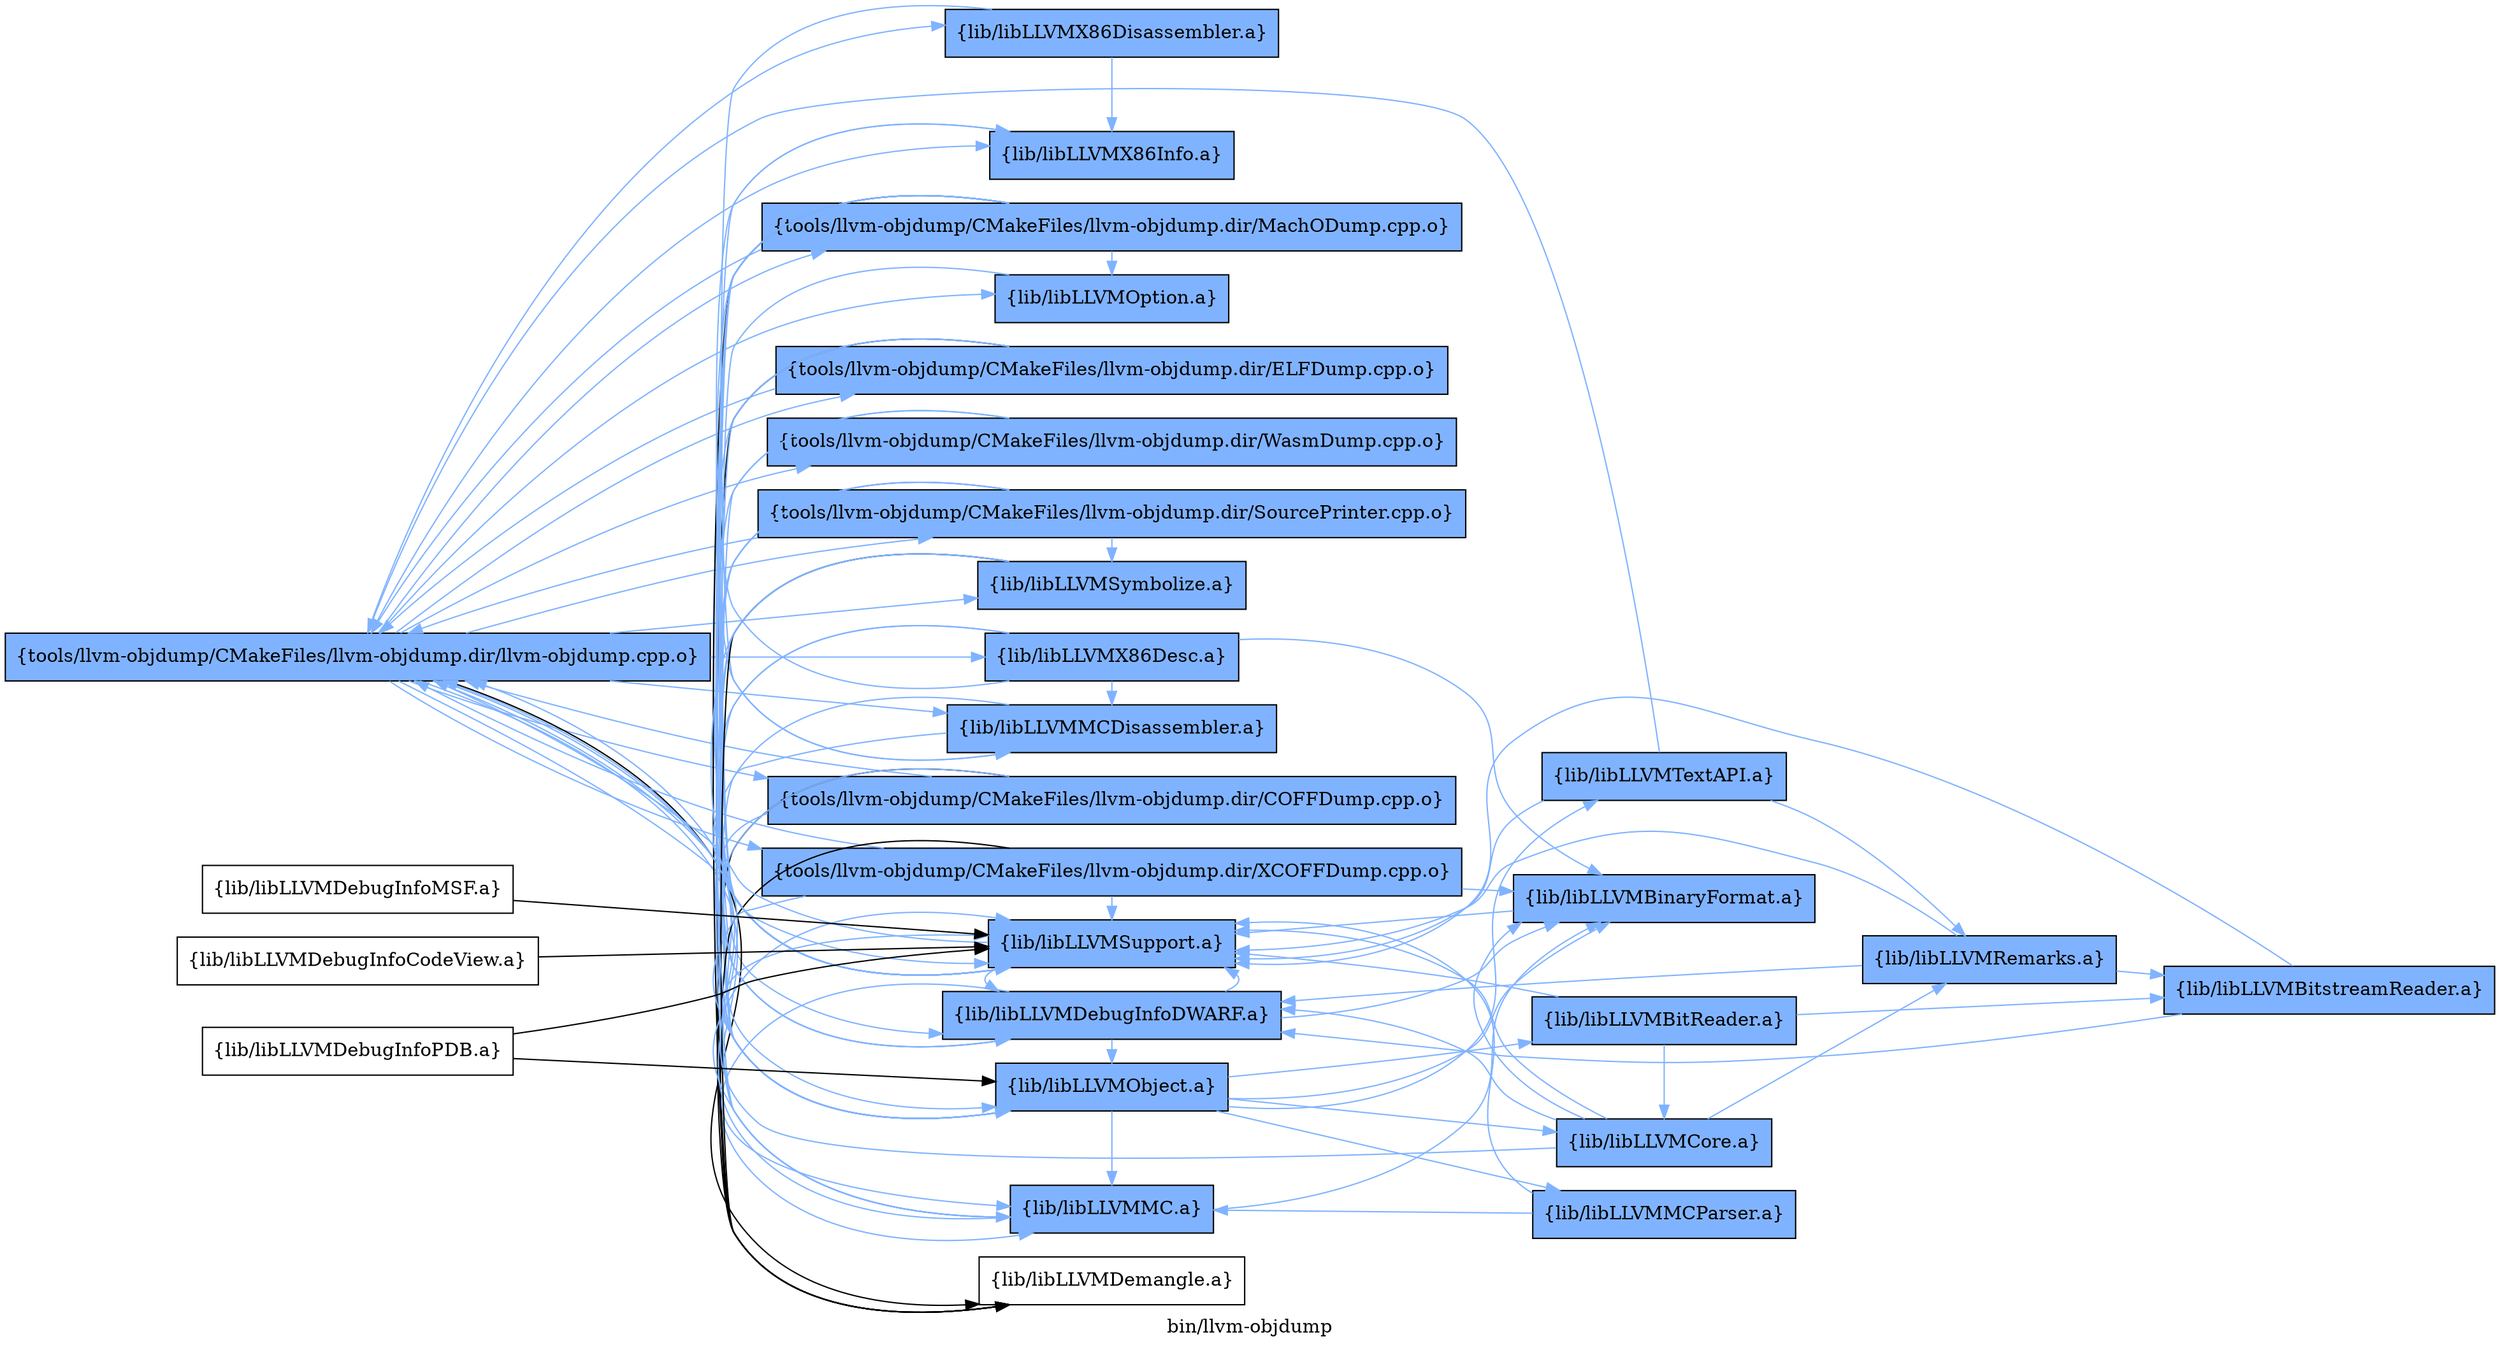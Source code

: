 digraph "bin/llvm-objdump" {
	label="bin/llvm-objdump";
	rankdir=LR;
	{ rank=same; Node0x564b0ada3178;  }
	{ rank=same; Node0x564b0ada4258; Node0x564b0ada2278; Node0x564b0ada1e68; Node0x564b0ada25e8; Node0x564b0ada10a8; Node0x564b0ada1828; Node0x564b0ad9bb08; Node0x564b0ad9c008; Node0x564b0ad9c468; Node0x564b0ad9d048; Node0x564b0ad9d8b8; Node0x564b0ad9dd68; Node0x564b0ad9e308; Node0x564b0ad9e808; Node0x564b0ad9ec68; Node0x564b0ad9f168; Node0x564b0ad955c8;  }
	{ rank=same; Node0x564b0ad9c9b8; Node0x564b0ad96ba8; Node0x564b0ad970a8; Node0x564b0ad97d28; Node0x564b0ad9a0c8;  }

	Node0x564b0ada3178 [shape=record,shape=box,group=1,style=filled,fillcolor="0.600000 0.5 1",label="{tools/llvm-objdump/CMakeFiles/llvm-objdump.dir/llvm-objdump.cpp.o}"];
	Node0x564b0ada3178 -> Node0x564b0ada4258[color="0.600000 0.5 1"];
	Node0x564b0ada3178 -> Node0x564b0ada2278[color="0.600000 0.5 1"];
	Node0x564b0ada3178 -> Node0x564b0ada1e68[color="0.600000 0.5 1"];
	Node0x564b0ada3178 -> Node0x564b0ada25e8[color="0.600000 0.5 1"];
	Node0x564b0ada3178 -> Node0x564b0ada10a8[color="0.600000 0.5 1"];
	Node0x564b0ada3178 -> Node0x564b0ada1828[color="0.600000 0.5 1"];
	Node0x564b0ada3178 -> Node0x564b0ad9bb08[color="0.600000 0.5 1"];
	Node0x564b0ada3178 -> Node0x564b0ad9c008[color="0.600000 0.5 1"];
	Node0x564b0ada3178 -> Node0x564b0ad9c468[color="0.600000 0.5 1"];
	Node0x564b0ada3178 -> Node0x564b0ad9d048[color="0.600000 0.5 1"];
	Node0x564b0ada3178 -> Node0x564b0ad9d8b8;
	Node0x564b0ada3178 -> Node0x564b0ad9dd68[color="0.600000 0.5 1"];
	Node0x564b0ada3178 -> Node0x564b0ad9e308[color="0.600000 0.5 1"];
	Node0x564b0ada3178 -> Node0x564b0ad9e808[color="0.600000 0.5 1"];
	Node0x564b0ada3178 -> Node0x564b0ad9ec68[color="0.600000 0.5 1"];
	Node0x564b0ada3178 -> Node0x564b0ad9f168[color="0.600000 0.5 1"];
	Node0x564b0ada3178 -> Node0x564b0ad955c8[color="0.600000 0.5 1"];
	Node0x564b0ada4258 [shape=record,shape=box,group=1,style=filled,fillcolor="0.600000 0.5 1",label="{tools/llvm-objdump/CMakeFiles/llvm-objdump.dir/SourcePrinter.cpp.o}"];
	Node0x564b0ada4258 -> Node0x564b0ada3178[color="0.600000 0.5 1"];
	Node0x564b0ada4258 -> Node0x564b0ad9d048[color="0.600000 0.5 1"];
	Node0x564b0ada4258 -> Node0x564b0ad9e808[color="0.600000 0.5 1"];
	Node0x564b0ada4258 -> Node0x564b0ad9f168[color="0.600000 0.5 1"];
	Node0x564b0ada4258 -> Node0x564b0ad955c8[color="0.600000 0.5 1"];
	Node0x564b0ada2278 [shape=record,shape=box,group=1,style=filled,fillcolor="0.600000 0.5 1",label="{tools/llvm-objdump/CMakeFiles/llvm-objdump.dir/COFFDump.cpp.o}"];
	Node0x564b0ada2278 -> Node0x564b0ada3178[color="0.600000 0.5 1"];
	Node0x564b0ada2278 -> Node0x564b0ad9d8b8;
	Node0x564b0ada2278 -> Node0x564b0ad9e808[color="0.600000 0.5 1"];
	Node0x564b0ada2278 -> Node0x564b0ad9f168[color="0.600000 0.5 1"];
	Node0x564b0ada1e68 [shape=record,shape=box,group=1,style=filled,fillcolor="0.600000 0.5 1",label="{tools/llvm-objdump/CMakeFiles/llvm-objdump.dir/ELFDump.cpp.o}"];
	Node0x564b0ada1e68 -> Node0x564b0ada3178[color="0.600000 0.5 1"];
	Node0x564b0ada1e68 -> Node0x564b0ad9d8b8;
	Node0x564b0ada1e68 -> Node0x564b0ad9e808[color="0.600000 0.5 1"];
	Node0x564b0ada1e68 -> Node0x564b0ad9f168[color="0.600000 0.5 1"];
	Node0x564b0ada25e8 [shape=record,shape=box,group=1,style=filled,fillcolor="0.600000 0.5 1",label="{tools/llvm-objdump/CMakeFiles/llvm-objdump.dir/MachODump.cpp.o}"];
	Node0x564b0ada25e8 -> Node0x564b0ada3178[color="0.600000 0.5 1"];
	Node0x564b0ada25e8 -> Node0x564b0ad9d048[color="0.600000 0.5 1"];
	Node0x564b0ada25e8 -> Node0x564b0ad9d8b8;
	Node0x564b0ada25e8 -> Node0x564b0ad9dd68[color="0.600000 0.5 1"];
	Node0x564b0ada25e8 -> Node0x564b0ad9e308[color="0.600000 0.5 1"];
	Node0x564b0ada25e8 -> Node0x564b0ad9e808[color="0.600000 0.5 1"];
	Node0x564b0ada25e8 -> Node0x564b0ad9ec68[color="0.600000 0.5 1"];
	Node0x564b0ada25e8 -> Node0x564b0ad9f168[color="0.600000 0.5 1"];
	Node0x564b0ada10a8 [shape=record,shape=box,group=1,style=filled,fillcolor="0.600000 0.5 1",label="{tools/llvm-objdump/CMakeFiles/llvm-objdump.dir/WasmDump.cpp.o}"];
	Node0x564b0ada10a8 -> Node0x564b0ad9e808[color="0.600000 0.5 1"];
	Node0x564b0ada10a8 -> Node0x564b0ad9f168[color="0.600000 0.5 1"];
	Node0x564b0ada1828 [shape=record,shape=box,group=1,style=filled,fillcolor="0.600000 0.5 1",label="{tools/llvm-objdump/CMakeFiles/llvm-objdump.dir/XCOFFDump.cpp.o}"];
	Node0x564b0ada1828 -> Node0x564b0ada3178[color="0.600000 0.5 1"];
	Node0x564b0ada1828 -> Node0x564b0ad9c9b8[color="0.600000 0.5 1"];
	Node0x564b0ada1828 -> Node0x564b0ad9d8b8;
	Node0x564b0ada1828 -> Node0x564b0ad9e808[color="0.600000 0.5 1"];
	Node0x564b0ada1828 -> Node0x564b0ad9f168[color="0.600000 0.5 1"];
	Node0x564b0ad9bb08 [shape=record,shape=box,group=1,style=filled,fillcolor="0.600000 0.5 1",label="{lib/libLLVMX86Desc.a}"];
	Node0x564b0ad9bb08 -> Node0x564b0ad9c468[color="0.600000 0.5 1"];
	Node0x564b0ad9bb08 -> Node0x564b0ad9dd68[color="0.600000 0.5 1"];
	Node0x564b0ad9bb08 -> Node0x564b0ad9e308[color="0.600000 0.5 1"];
	Node0x564b0ad9bb08 -> Node0x564b0ad9f168[color="0.600000 0.5 1"];
	Node0x564b0ad9bb08 -> Node0x564b0ad9c9b8[color="0.600000 0.5 1"];
	Node0x564b0ad9c008 [shape=record,shape=box,group=1,style=filled,fillcolor="0.600000 0.5 1",label="{lib/libLLVMX86Disassembler.a}"];
	Node0x564b0ad9c008 -> Node0x564b0ad9c468[color="0.600000 0.5 1"];
	Node0x564b0ad9c008 -> Node0x564b0ad9e308[color="0.600000 0.5 1"];
	Node0x564b0ad9c468 [shape=record,shape=box,group=1,style=filled,fillcolor="0.600000 0.5 1",label="{lib/libLLVMX86Info.a}"];
	Node0x564b0ad9c468 -> Node0x564b0ad9f168[color="0.600000 0.5 1"];
	Node0x564b0ad9d048 [shape=record,shape=box,group=1,style=filled,fillcolor="0.600000 0.5 1",label="{lib/libLLVMDebugInfoDWARF.a}"];
	Node0x564b0ad9d048 -> Node0x564b0ad9f168[color="0.600000 0.5 1"];
	Node0x564b0ad9d048 -> Node0x564b0ad9c9b8[color="0.600000 0.5 1"];
	Node0x564b0ad9d048 -> Node0x564b0ad9e808[color="0.600000 0.5 1"];
	Node0x564b0ad9d048 -> Node0x564b0ad9dd68[color="0.600000 0.5 1"];
	Node0x564b0ad9d8b8 [shape=record,shape=box,group=0,label="{lib/libLLVMDemangle.a}"];
	Node0x564b0ad9dd68 [shape=record,shape=box,group=1,style=filled,fillcolor="0.600000 0.5 1",label="{lib/libLLVMMC.a}"];
	Node0x564b0ad9dd68 -> Node0x564b0ad9f168[color="0.600000 0.5 1"];
	Node0x564b0ad9dd68 -> Node0x564b0ad9c9b8[color="0.600000 0.5 1"];
	Node0x564b0ad9dd68 -> Node0x564b0ada3178[color="0.600000 0.5 1"];
	Node0x564b0ad9e308 [shape=record,shape=box,group=1,style=filled,fillcolor="0.600000 0.5 1",label="{lib/libLLVMMCDisassembler.a}"];
	Node0x564b0ad9e308 -> Node0x564b0ad9dd68[color="0.600000 0.5 1"];
	Node0x564b0ad9e308 -> Node0x564b0ad9f168[color="0.600000 0.5 1"];
	Node0x564b0ad9e808 [shape=record,shape=box,group=1,style=filled,fillcolor="0.600000 0.5 1",label="{lib/libLLVMObject.a}"];
	Node0x564b0ad9e808 -> Node0x564b0ad9f168[color="0.600000 0.5 1"];
	Node0x564b0ad9e808 -> Node0x564b0ad9c9b8[color="0.600000 0.5 1"];
	Node0x564b0ad9e808 -> Node0x564b0ad9dd68[color="0.600000 0.5 1"];
	Node0x564b0ad9e808 -> Node0x564b0ad96ba8[color="0.600000 0.5 1"];
	Node0x564b0ad9e808 -> Node0x564b0ad970a8[color="0.600000 0.5 1"];
	Node0x564b0ad9e808 -> Node0x564b0ad97d28[color="0.600000 0.5 1"];
	Node0x564b0ad9e808 -> Node0x564b0ad9a0c8[color="0.600000 0.5 1"];
	Node0x564b0ad9ec68 [shape=record,shape=box,group=1,style=filled,fillcolor="0.600000 0.5 1",label="{lib/libLLVMOption.a}"];
	Node0x564b0ad9ec68 -> Node0x564b0ad9f168[color="0.600000 0.5 1"];
	Node0x564b0ad9f168 [shape=record,shape=box,group=1,style=filled,fillcolor="0.600000 0.5 1",label="{lib/libLLVMSupport.a}"];
	Node0x564b0ad9f168 -> Node0x564b0ada3178[color="0.600000 0.5 1"];
	Node0x564b0ad9f168 -> Node0x564b0ad9d048[color="0.600000 0.5 1"];
	Node0x564b0ad955c8 [shape=record,shape=box,group=1,style=filled,fillcolor="0.600000 0.5 1",label="{lib/libLLVMSymbolize.a}"];
	Node0x564b0ad955c8 -> Node0x564b0ad9d048[color="0.600000 0.5 1"];
	Node0x564b0ad955c8 -> Node0x564b0ad9d8b8;
	Node0x564b0ad955c8 -> Node0x564b0ad9e808[color="0.600000 0.5 1"];
	Node0x564b0ad955c8 -> Node0x564b0ad9f168[color="0.600000 0.5 1"];
	Node0x564b0ad9c9b8 [shape=record,shape=box,group=1,style=filled,fillcolor="0.600000 0.5 1",label="{lib/libLLVMBinaryFormat.a}"];
	Node0x564b0ad9c9b8 -> Node0x564b0ad9f168[color="0.600000 0.5 1"];
	Node0x564b0ad96ba8 [shape=record,shape=box,group=1,style=filled,fillcolor="0.600000 0.5 1",label="{lib/libLLVMBitReader.a}"];
	Node0x564b0ad96ba8 -> Node0x564b0ad9f168[color="0.600000 0.5 1"];
	Node0x564b0ad96ba8 -> Node0x564b0ad970a8[color="0.600000 0.5 1"];
	Node0x564b0ad96ba8 -> Node0x564b0ad98e58[color="0.600000 0.5 1"];
	Node0x564b0ad970a8 [shape=record,shape=box,group=1,style=filled,fillcolor="0.600000 0.5 1",label="{lib/libLLVMCore.a}"];
	Node0x564b0ad970a8 -> Node0x564b0ad9f168[color="0.600000 0.5 1"];
	Node0x564b0ad970a8 -> Node0x564b0ad9c9b8[color="0.600000 0.5 1"];
	Node0x564b0ad970a8 -> Node0x564b0ada3178[color="0.600000 0.5 1"];
	Node0x564b0ad970a8 -> Node0x564b0ad9d048[color="0.600000 0.5 1"];
	Node0x564b0ad970a8 -> Node0x564b0ad98908[color="0.600000 0.5 1"];
	Node0x564b0ad97d28 [shape=record,shape=box,group=1,style=filled,fillcolor="0.600000 0.5 1",label="{lib/libLLVMMCParser.a}"];
	Node0x564b0ad97d28 -> Node0x564b0ad9dd68[color="0.600000 0.5 1"];
	Node0x564b0ad97d28 -> Node0x564b0ad9f168[color="0.600000 0.5 1"];
	Node0x564b0ad9a0c8 [shape=record,shape=box,group=1,style=filled,fillcolor="0.600000 0.5 1",label="{lib/libLLVMTextAPI.a}"];
	Node0x564b0ad9a0c8 -> Node0x564b0ad9f168[color="0.600000 0.5 1"];
	Node0x564b0ad9a0c8 -> Node0x564b0ad98908[color="0.600000 0.5 1"];
	Node0x564b0ad9a0c8 -> Node0x564b0ada3178[color="0.600000 0.5 1"];
	Node0x564b0ad9d548 [shape=record,shape=box,group=0,label="{lib/libLLVMDebugInfoPDB.a}"];
	Node0x564b0ad9d548 -> Node0x564b0ad9f168;
	Node0x564b0ad9d548 -> Node0x564b0ad9e808;
	Node0x564b0ad97648 [shape=record,shape=box,group=0,label="{lib/libLLVMDebugInfoMSF.a}"];
	Node0x564b0ad97648 -> Node0x564b0ad9f168;
	Node0x564b0ad98e58 [shape=record,shape=box,group=1,style=filled,fillcolor="0.600000 0.5 1",label="{lib/libLLVMBitstreamReader.a}"];
	Node0x564b0ad98e58 -> Node0x564b0ad9d048[color="0.600000 0.5 1"];
	Node0x564b0ad98e58 -> Node0x564b0ad9f168[color="0.600000 0.5 1"];
	Node0x564b0ad98908 [shape=record,shape=box,group=1,style=filled,fillcolor="0.600000 0.5 1",label="{lib/libLLVMRemarks.a}"];
	Node0x564b0ad98908 -> Node0x564b0ad9f168[color="0.600000 0.5 1"];
	Node0x564b0ad98908 -> Node0x564b0ad9d048[color="0.600000 0.5 1"];
	Node0x564b0ad98908 -> Node0x564b0ad98e58[color="0.600000 0.5 1"];
	Node0x564b0ad99bc8 [shape=record,shape=box,group=0,label="{lib/libLLVMDebugInfoCodeView.a}"];
	Node0x564b0ad99bc8 -> Node0x564b0ad9f168;
}
